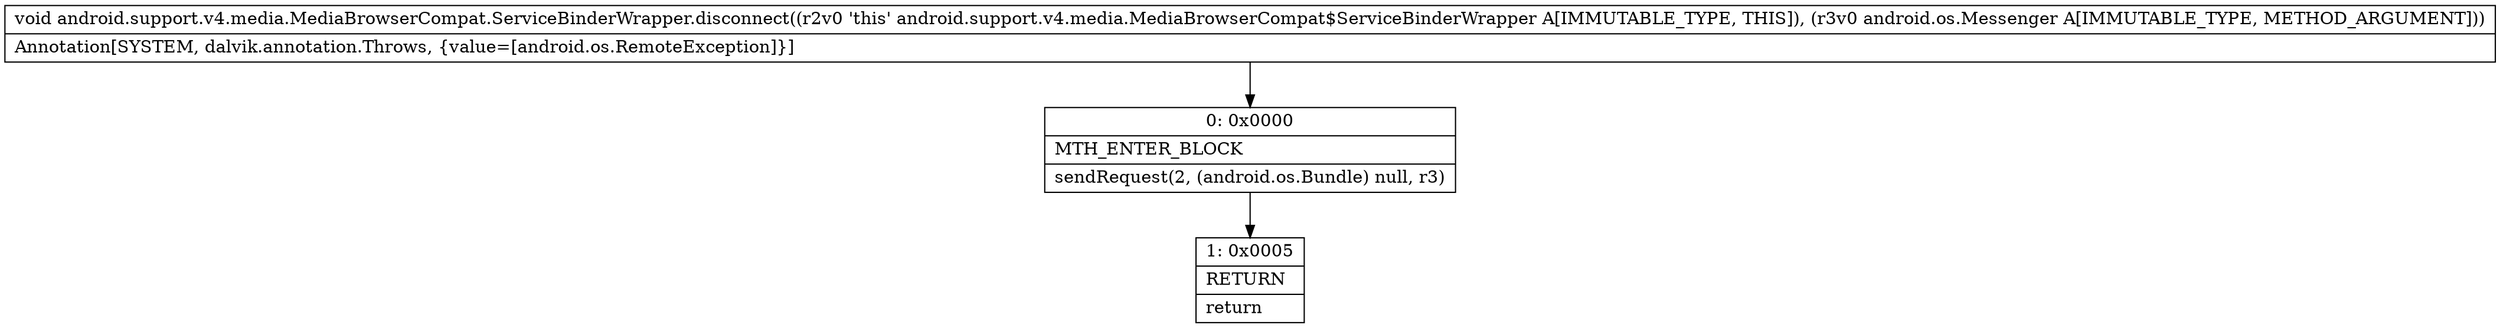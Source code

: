 digraph "CFG forandroid.support.v4.media.MediaBrowserCompat.ServiceBinderWrapper.disconnect(Landroid\/os\/Messenger;)V" {
Node_0 [shape=record,label="{0\:\ 0x0000|MTH_ENTER_BLOCK\l|sendRequest(2, (android.os.Bundle) null, r3)\l}"];
Node_1 [shape=record,label="{1\:\ 0x0005|RETURN\l|return\l}"];
MethodNode[shape=record,label="{void android.support.v4.media.MediaBrowserCompat.ServiceBinderWrapper.disconnect((r2v0 'this' android.support.v4.media.MediaBrowserCompat$ServiceBinderWrapper A[IMMUTABLE_TYPE, THIS]), (r3v0 android.os.Messenger A[IMMUTABLE_TYPE, METHOD_ARGUMENT]))  | Annotation[SYSTEM, dalvik.annotation.Throws, \{value=[android.os.RemoteException]\}]\l}"];
MethodNode -> Node_0;
Node_0 -> Node_1;
}

